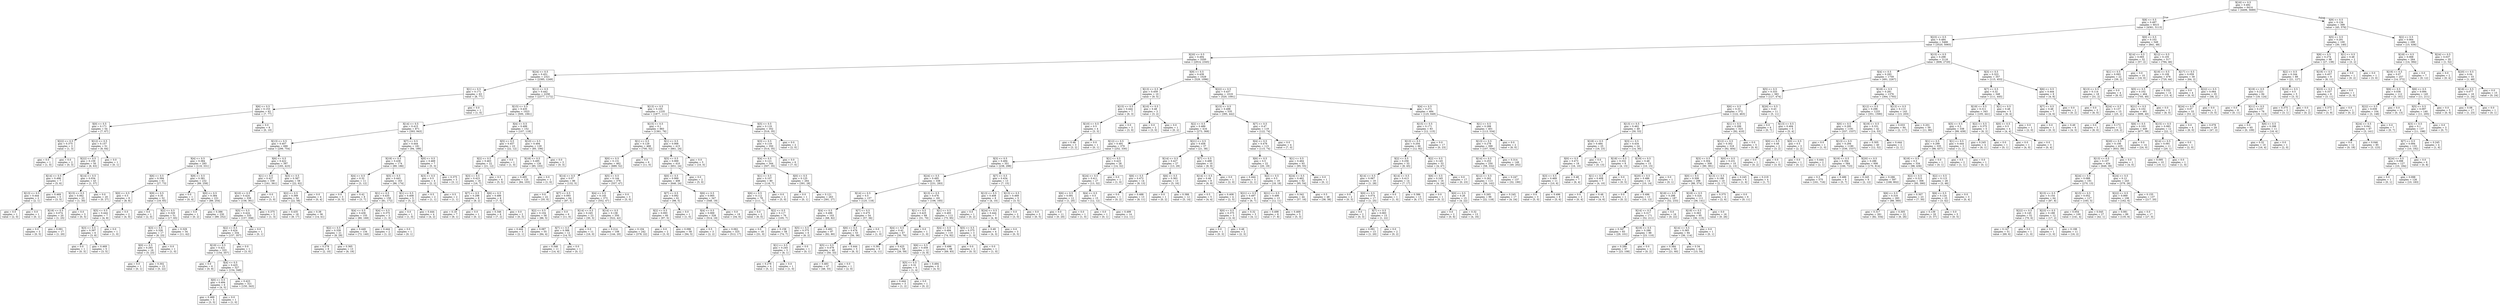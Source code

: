 digraph Tree {
node [shape=box] ;
0 [label="X[16] <= 0.5\ngini = 0.492\nsamples = 6414\nvalue = [4406, 5689]"] ;
1 [label="X[8] <= 0.5\ngini = 0.497\nsamples = 6015\nvalue = [4361, 5113]"] ;
0 -> 1 [labeldistance=2.5, labelangle=45, headlabel="True"] ;
2 [label="X[23] <= 0.5\ngini = 0.484\nsamples = 5466\nvalue = [3520, 5065]"] ;
1 -> 2 ;
3 [label="X[20] <= 0.5\ngini = 0.494\nsamples = 3350\nvalue = [2914, 2345]"] ;
2 -> 3 ;
4 [label="X[24] <= 0.5\ngini = 0.451\nsamples = 2321\nvalue = [2385, 1249]"] ;
3 -> 4 ;
5 [label="X[1] <= 0.5\ngini = 0.171\nsamples = 63\nvalue = [8, 77]"] ;
4 -> 5 ;
6 [label="X[6] <= 0.5\ngini = 0.153\nsamples = 62\nvalue = [7, 77]"] ;
5 -> 6 ;
7 [label="X[0] <= 0.5\ngini = 0.171\nsamples = 54\nvalue = [7, 67]"] ;
6 -> 7 ;
8 [label="X[22] <= 0.5\ngini = 0.375\nsamples = 3\nvalue = [1, 3]"] ;
7 -> 8 ;
9 [label="gini = 0.0\nsamples = 1\nvalue = [1, 0]"] ;
8 -> 9 ;
10 [label="gini = 0.0\nsamples = 2\nvalue = [0, 3]"] ;
8 -> 10 ;
11 [label="X[12] <= 0.5\ngini = 0.157\nsamples = 51\nvalue = [6, 64]"] ;
7 -> 11 ;
12 [label="X[22] <= 0.5\ngini = 0.159\nsamples = 50\nvalue = [6, 63]"] ;
11 -> 12 ;
13 [label="X[14] <= 0.5\ngini = 0.496\nsamples = 7\nvalue = [5, 6]"] ;
12 -> 13 ;
14 [label="X[13] <= 0.5\ngini = 0.444\nsamples = 2\nvalue = [2, 1]"] ;
13 -> 14 ;
15 [label="gini = 0.0\nsamples = 1\nvalue = [2, 0]"] ;
14 -> 15 ;
16 [label="gini = 0.0\nsamples = 1\nvalue = [0, 1]"] ;
14 -> 16 ;
17 [label="gini = 0.469\nsamples = 5\nvalue = [3, 5]"] ;
13 -> 17 ;
18 [label="X[14] <= 0.5\ngini = 0.034\nsamples = 43\nvalue = [1, 57]"] ;
12 -> 18 ;
19 [label="X[15] <= 0.5\ngini = 0.062\nsamples = 23\nvalue = [1, 30]"] ;
18 -> 19 ;
20 [label="X[18] <= 0.5\ngini = 0.074\nsamples = 20\nvalue = [1, 25]"] ;
19 -> 20 ;
21 [label="gini = 0.0\nsamples = 3\nvalue = [0, 5]"] ;
20 -> 21 ;
22 [label="gini = 0.091\nsamples = 17\nvalue = [1, 20]"] ;
20 -> 22 ;
23 [label="gini = 0.0\nsamples = 3\nvalue = [0, 5]"] ;
19 -> 23 ;
24 [label="gini = 0.0\nsamples = 20\nvalue = [0, 27]"] ;
18 -> 24 ;
25 [label="gini = 0.0\nsamples = 1\nvalue = [0, 1]"] ;
11 -> 25 ;
26 [label="gini = 0.0\nsamples = 8\nvalue = [0, 10]"] ;
6 -> 26 ;
27 [label="gini = 0.0\nsamples = 1\nvalue = [1, 0]"] ;
5 -> 27 ;
28 [label="X[11] <= 0.5\ngini = 0.442\nsamples = 2258\nvalue = [2377, 1172]"] ;
4 -> 28 ;
29 [label="X[15] <= 0.5\ngini = 0.435\nsamples = 1023\nvalue = [500, 1061]"] ;
28 -> 29 ;
30 [label="X[14] <= 0.5\ngini = 0.415\nsamples = 871\nvalue = [393, 943]"] ;
29 -> 30 ;
31 [label="X[13] <= 0.5\ngini = 0.407\nsamples = 690\nvalue = [299, 754]"] ;
30 -> 31 ;
32 [label="X[4] <= 0.5\ngini = 0.384\nsamples = 293\nvalue = [116, 331]"] ;
31 -> 32 ;
33 [label="X[6] <= 0.5\ngini = 0.394\nsamples = 61\nvalue = [27, 73]"] ;
32 -> 33 ;
34 [label="X[0] <= 0.5\ngini = 0.5\nsamples = 9\nvalue = [8, 8]"] ;
33 -> 34 ;
35 [label="X[5] <= 0.5\ngini = 0.444\nsamples = 7\nvalue = [4, 8]"] ;
34 -> 35 ;
36 [label="X[3] <= 0.5\ngini = 0.397\nsamples = 6\nvalue = [3, 8]"] ;
35 -> 36 ;
37 [label="gini = 0.0\nsamples = 1\nvalue = [0, 3]"] ;
36 -> 37 ;
38 [label="gini = 0.469\nsamples = 5\nvalue = [3, 5]"] ;
36 -> 38 ;
39 [label="gini = 0.0\nsamples = 1\nvalue = [1, 0]"] ;
35 -> 39 ;
40 [label="gini = 0.0\nsamples = 2\nvalue = [4, 0]"] ;
34 -> 40 ;
41 [label="X[9] <= 0.5\ngini = 0.35\nsamples = 52\nvalue = [19, 65]"] ;
33 -> 41 ;
42 [label="gini = 0.0\nsamples = 1\nvalue = [2, 0]"] ;
41 -> 42 ;
43 [label="X[2] <= 0.5\ngini = 0.329\nsamples = 51\nvalue = [17, 65]"] ;
41 -> 43 ;
44 [label="X[3] <= 0.5\ngini = 0.328\nsamples = 17\nvalue = [6, 23]"] ;
43 -> 44 ;
45 [label="X[0] <= 0.5\ngini = 0.293\nsamples = 16\nvalue = [5, 23]"] ;
44 -> 45 ;
46 [label="gini = 0.0\nsamples = 1\nvalue = [0, 1]"] ;
45 -> 46 ;
47 [label="gini = 0.302\nsamples = 15\nvalue = [5, 22]"] ;
45 -> 47 ;
48 [label="gini = 0.0\nsamples = 1\nvalue = [1, 0]"] ;
44 -> 48 ;
49 [label="gini = 0.329\nsamples = 34\nvalue = [11, 42]"] ;
43 -> 49 ;
50 [label="X[9] <= 0.5\ngini = 0.381\nsamples = 232\nvalue = [89, 258]"] ;
32 -> 50 ;
51 [label="gini = 0.0\nsamples = 1\nvalue = [0, 4]"] ;
50 -> 51 ;
52 [label="X[0] <= 0.5\ngini = 0.384\nsamples = 231\nvalue = [89, 254]"] ;
50 -> 52 ;
53 [label="gini = 0.0\nsamples = 1\nvalue = [0, 2]"] ;
52 -> 53 ;
54 [label="gini = 0.386\nsamples = 230\nvalue = [89, 252]"] ;
52 -> 54 ;
55 [label="X[6] <= 0.5\ngini = 0.422\nsamples = 397\nvalue = [183, 423]"] ;
31 -> 55 ;
56 [label="X[1] <= 0.5\ngini = 0.427\nsamples = 339\nvalue = [161, 361]"] ;
55 -> 56 ;
57 [label="X[10] <= 0.5\ngini = 0.424\nsamples = 338\nvalue = [158, 361]"] ;
56 -> 57 ;
58 [label="X[5] <= 0.5\ngini = 0.424\nsamples = 335\nvalue = [157, 358]"] ;
57 -> 58 ;
59 [label="X[2] <= 0.5\ngini = 0.424\nsamples = 334\nvalue = [157, 357]"] ;
58 -> 59 ;
60 [label="X[19] <= 0.5\ngini = 0.421\nsamples = 333\nvalue = [154, 357]"] ;
59 -> 60 ;
61 [label="gini = 0.0\nsamples = 6\nvalue = [0, 9]"] ;
60 -> 61 ;
62 [label="X[4] <= 0.5\ngini = 0.425\nsamples = 327\nvalue = [154, 348]"] ;
60 -> 62 ;
63 [label="X[0] <= 0.5\ngini = 0.494\nsamples = 6\nvalue = [4, 5]"] ;
62 -> 63 ;
64 [label="gini = 0.469\nsamples = 5\nvalue = [3, 5]"] ;
63 -> 64 ;
65 [label="gini = 0.0\nsamples = 1\nvalue = [1, 0]"] ;
63 -> 65 ;
66 [label="gini = 0.423\nsamples = 321\nvalue = [150, 343]"] ;
62 -> 66 ;
67 [label="gini = 0.0\nsamples = 1\nvalue = [3, 0]"] ;
59 -> 67 ;
68 [label="gini = 0.0\nsamples = 1\nvalue = [0, 1]"] ;
58 -> 68 ;
69 [label="gini = 0.375\nsamples = 3\nvalue = [1, 3]"] ;
57 -> 69 ;
70 [label="gini = 0.0\nsamples = 1\nvalue = [3, 0]"] ;
56 -> 70 ;
71 [label="X[3] <= 0.5\ngini = 0.387\nsamples = 58\nvalue = [22, 62]"] ;
55 -> 71 ;
72 [label="X[2] <= 0.5\ngini = 0.399\nsamples = 54\nvalue = [22, 58]"] ;
71 -> 72 ;
73 [label="gini = 0.435\nsamples = 18\nvalue = [8, 17]"] ;
72 -> 73 ;
74 [label="gini = 0.38\nsamples = 36\nvalue = [14, 41]"] ;
72 -> 74 ;
75 [label="gini = 0.0\nsamples = 4\nvalue = [0, 4]"] ;
71 -> 75 ;
76 [label="X[7] <= 0.5\ngini = 0.444\nsamples = 181\nvalue = [94, 189]"] ;
30 -> 76 ;
77 [label="X[19] <= 0.5\ngini = 0.438\nsamples = 174\nvalue = [89, 186]"] ;
76 -> 77 ;
78 [label="X[4] <= 0.5\ngini = 0.32\nsamples = 11\nvalue = [3, 12]"] ;
77 -> 78 ;
79 [label="gini = 0.0\nsamples = 3\nvalue = [0, 5]"] ;
78 -> 79 ;
80 [label="gini = 0.42\nsamples = 8\nvalue = [3, 7]"] ;
78 -> 80 ;
81 [label="X[5] <= 0.5\ngini = 0.443\nsamples = 163\nvalue = [86, 174]"] ;
77 -> 81 ;
82 [label="X[1] <= 0.5\ngini = 0.435\nsamples = 158\nvalue = [81, 172]"] ;
81 -> 82 ;
83 [label="X[4] <= 0.5\ngini = 0.436\nsamples = 155\nvalue = [80, 169]"] ;
82 -> 83 ;
84 [label="X[2] <= 0.5\ngini = 0.339\nsamples = 21\nvalue = [8, 29]"] ;
83 -> 84 ;
85 [label="gini = 0.278\nsamples = 8\nvalue = [2, 10]"] ;
84 -> 85 ;
86 [label="gini = 0.365\nsamples = 13\nvalue = [6, 19]"] ;
84 -> 86 ;
87 [label="gini = 0.449\nsamples = 134\nvalue = [72, 140]"] ;
83 -> 87 ;
88 [label="X[4] <= 0.5\ngini = 0.375\nsamples = 3\nvalue = [1, 3]"] ;
82 -> 88 ;
89 [label="gini = 0.444\nsamples = 2\nvalue = [1, 2]"] ;
88 -> 89 ;
90 [label="gini = 0.0\nsamples = 1\nvalue = [0, 1]"] ;
88 -> 90 ;
91 [label="X[1] <= 0.5\ngini = 0.408\nsamples = 5\nvalue = [5, 2]"] ;
81 -> 91 ;
92 [label="gini = 0.0\nsamples = 1\nvalue = [1, 0]"] ;
91 -> 92 ;
93 [label="gini = 0.444\nsamples = 4\nvalue = [4, 2]"] ;
91 -> 93 ;
94 [label="X[0] <= 0.5\ngini = 0.469\nsamples = 7\nvalue = [5, 3]"] ;
76 -> 94 ;
95 [label="X[3] <= 0.5\ngini = 0.5\nsamples = 4\nvalue = [2, 2]"] ;
94 -> 95 ;
96 [label="gini = 0.5\nsamples = 2\nvalue = [1, 1]"] ;
95 -> 96 ;
97 [label="gini = 0.5\nsamples = 2\nvalue = [1, 1]"] ;
95 -> 97 ;
98 [label="gini = 0.375\nsamples = 3\nvalue = [3, 1]"] ;
94 -> 98 ;
99 [label="X[4] <= 0.5\ngini = 0.499\nsamples = 152\nvalue = [107, 118]"] ;
29 -> 99 ;
100 [label="X[5] <= 0.5\ngini = 0.457\nsamples = 23\nvalue = [22, 12]"] ;
99 -> 100 ;
101 [label="X[2] <= 0.5\ngini = 0.463\nsamples = 22\nvalue = [21, 12]"] ;
100 -> 101 ;
102 [label="X[3] <= 0.5\ngini = 0.423\nsamples = 16\nvalue = [16, 7]"] ;
101 -> 102 ;
103 [label="X[7] <= 0.5\ngini = 0.298\nsamples = 8\nvalue = [9, 2]"] ;
102 -> 103 ;
104 [label="gini = 0.18\nsamples = 7\nvalue = [9, 1]"] ;
103 -> 104 ;
105 [label="gini = 0.0\nsamples = 1\nvalue = [0, 1]"] ;
103 -> 105 ;
106 [label="X[6] <= 0.5\ngini = 0.486\nsamples = 8\nvalue = [7, 5]"] ;
102 -> 106 ;
107 [label="gini = 0.346\nsamples = 6\nvalue = [7, 2]"] ;
106 -> 107 ;
108 [label="gini = 0.0\nsamples = 2\nvalue = [0, 3]"] ;
106 -> 108 ;
109 [label="gini = 0.5\nsamples = 6\nvalue = [5, 5]"] ;
101 -> 109 ;
110 [label="gini = 0.0\nsamples = 1\nvalue = [1, 0]"] ;
100 -> 110 ;
111 [label="X[10] <= 0.5\ngini = 0.494\nsamples = 129\nvalue = [85, 106]"] ;
99 -> 111 ;
112 [label="X[18] <= 0.5\ngini = 0.495\nsamples = 126\nvalue = [85, 103]"] ;
111 -> 112 ;
113 [label="gini = 0.495\nsamples = 125\nvalue = [84, 103]"] ;
112 -> 113 ;
114 [label="gini = 0.0\nsamples = 1\nvalue = [1, 0]"] ;
112 -> 114 ;
115 [label="gini = 0.0\nsamples = 3\nvalue = [0, 3]"] ;
111 -> 115 ;
116 [label="X[13] <= 0.5\ngini = 0.105\nsamples = 1235\nvalue = [1877, 111]"] ;
28 -> 116 ;
117 [label="X[15] <= 0.5\ngini = 0.1\nsamples = 883\nvalue = [1361, 76]"] ;
116 -> 117 ;
118 [label="X[1] <= 0.5\ngini = 0.129\nsamples = 468\nvalue = [700, 52]"] ;
117 -> 118 ;
119 [label="X[0] <= 0.5\ngini = 0.131\nsamples = 462\nvalue = [689, 52]"] ;
118 -> 119 ;
120 [label="X[14] <= 0.5\ngini = 0.07\nsamples = 86\nvalue = [132, 5]"] ;
119 -> 120 ;
121 [label="gini = 0.0\nsamples = 22\nvalue = [35, 0]"] ;
120 -> 121 ;
122 [label="X[7] <= 0.5\ngini = 0.093\nsamples = 64\nvalue = [97, 5]"] ;
120 -> 122 ;
123 [label="X[2] <= 0.5\ngini = 0.104\nsamples = 58\nvalue = [86, 5]"] ;
122 -> 123 ;
124 [label="gini = 0.444\nsamples = 3\nvalue = [2, 1]"] ;
123 -> 124 ;
125 [label="gini = 0.087\nsamples = 55\nvalue = [84, 4]"] ;
123 -> 125 ;
126 [label="gini = 0.0\nsamples = 6\nvalue = [11, 0]"] ;
122 -> 126 ;
127 [label="X[5] <= 0.5\ngini = 0.144\nsamples = 376\nvalue = [557, 47]"] ;
119 -> 127 ;
128 [label="X[4] <= 0.5\ngini = 0.145\nsamples = 373\nvalue = [552, 47]"] ;
127 -> 128 ;
129 [label="X[14] <= 0.5\ngini = 0.245\nsamples = 23\nvalue = [30, 5]"] ;
128 -> 129 ;
130 [label="X[7] <= 0.5\ngini = 0.388\nsamples = 12\nvalue = [14, 5]"] ;
129 -> 130 ;
131 [label="gini = 0.346\nsamples = 11\nvalue = [14, 4]"] ;
130 -> 131 ;
132 [label="gini = 0.0\nsamples = 1\nvalue = [0, 1]"] ;
130 -> 132 ;
133 [label="gini = 0.0\nsamples = 11\nvalue = [16, 0]"] ;
129 -> 133 ;
134 [label="X[14] <= 0.5\ngini = 0.138\nsamples = 350\nvalue = [522, 42]"] ;
128 -> 134 ;
135 [label="gini = 0.214\nsamples = 108\nvalue = [144, 20]"] ;
134 -> 135 ;
136 [label="gini = 0.104\nsamples = 242\nvalue = [378, 22]"] ;
134 -> 136 ;
137 [label="gini = 0.0\nsamples = 3\nvalue = [5, 0]"] ;
127 -> 137 ;
138 [label="gini = 0.0\nsamples = 6\nvalue = [11, 0]"] ;
118 -> 138 ;
139 [label="X[1] <= 0.5\ngini = 0.068\nsamples = 415\nvalue = [661, 24]"] ;
117 -> 139 ;
140 [label="X[5] <= 0.5\ngini = 0.069\nsamples = 410\nvalue = [651, 24]"] ;
139 -> 140 ;
141 [label="X[0] <= 0.5\ngini = 0.069\nsamples = 408\nvalue = [646, 24]"] ;
140 -> 141 ;
142 [label="X[7] <= 0.5\ngini = 0.092\nsamples = 61\nvalue = [98, 5]"] ;
141 -> 142 ;
143 [label="X[2] <= 0.5\ngini = 0.093\nsamples = 60\nvalue = [97, 5]"] ;
142 -> 143 ;
144 [label="gini = 0.0\nsamples = 2\nvalue = [3, 0]"] ;
143 -> 144 ;
145 [label="gini = 0.096\nsamples = 58\nvalue = [94, 5]"] ;
143 -> 145 ;
146 [label="gini = 0.0\nsamples = 1\nvalue = [1, 0]"] ;
142 -> 146 ;
147 [label="X[6] <= 0.5\ngini = 0.065\nsamples = 347\nvalue = [548, 19]"] ;
141 -> 147 ;
148 [label="X[4] <= 0.5\ngini = 0.069\nsamples = 328\nvalue = [514, 19]"] ;
147 -> 148 ;
149 [label="gini = 0.5\nsamples = 3\nvalue = [2, 2]"] ;
148 -> 149 ;
150 [label="gini = 0.062\nsamples = 325\nvalue = [512, 17]"] ;
148 -> 150 ;
151 [label="gini = 0.0\nsamples = 19\nvalue = [34, 0]"] ;
147 -> 151 ;
152 [label="gini = 0.0\nsamples = 2\nvalue = [5, 0]"] ;
140 -> 152 ;
153 [label="gini = 0.0\nsamples = 5\nvalue = [10, 0]"] ;
139 -> 153 ;
154 [label="X[5] <= 0.5\ngini = 0.119\nsamples = 352\nvalue = [516, 35]"] ;
116 -> 154 ;
155 [label="X[3] <= 0.5\ngini = 0.119\nsamples = 350\nvalue = [514, 35]"] ;
154 -> 155 ;
156 [label="X[4] <= 0.5\ngini = 0.121\nsamples = 344\nvalue = [507, 35]"] ;
155 -> 156 ;
157 [label="X[1] <= 0.5\ngini = 0.107\nsamples = 80\nvalue = [116, 7]"] ;
156 -> 157 ;
158 [label="X[6] <= 0.5\ngini = 0.112\nsamples = 78\nvalue = [111, 7]"] ;
157 -> 158 ;
159 [label="gini = 0.0\nsamples = 2\nvalue = [6, 0]"] ;
158 -> 159 ;
160 [label="X[2] <= 0.5\ngini = 0.117\nsamples = 76\nvalue = [105, 7]"] ;
158 -> 160 ;
161 [label="gini = 0.0\nsamples = 18\nvalue = [31, 0]"] ;
160 -> 161 ;
162 [label="gini = 0.158\nsamples = 58\nvalue = [74, 7]"] ;
160 -> 162 ;
163 [label="gini = 0.0\nsamples = 2\nvalue = [5, 0]"] ;
157 -> 163 ;
164 [label="X[0] <= 0.5\ngini = 0.125\nsamples = 264\nvalue = [391, 28]"] ;
156 -> 164 ;
165 [label="gini = 0.0\nsamples = 1\nvalue = [0, 1]"] ;
164 -> 165 ;
166 [label="gini = 0.121\nsamples = 263\nvalue = [391, 27]"] ;
164 -> 166 ;
167 [label="gini = 0.0\nsamples = 6\nvalue = [7, 0]"] ;
155 -> 167 ;
168 [label="gini = 0.0\nsamples = 2\nvalue = [2, 0]"] ;
154 -> 168 ;
169 [label="X[9] <= 0.5\ngini = 0.439\nsamples = 1029\nvalue = [529, 1096]"] ;
3 -> 169 ;
170 [label="X[13] <= 0.5\ngini = 0.459\nsamples = 10\nvalue = [9, 5]"] ;
169 -> 170 ;
171 [label="X[15] <= 0.5\ngini = 0.444\nsamples = 7\nvalue = [6, 3]"] ;
170 -> 171 ;
172 [label="X[10] <= 0.5\ngini = 0.5\nsamples = 4\nvalue = [3, 3]"] ;
171 -> 172 ;
173 [label="gini = 0.48\nsamples = 3\nvalue = [3, 2]"] ;
172 -> 173 ;
174 [label="gini = 0.0\nsamples = 1\nvalue = [0, 1]"] ;
172 -> 174 ;
175 [label="gini = 0.0\nsamples = 3\nvalue = [3, 0]"] ;
171 -> 175 ;
176 [label="X[10] <= 0.5\ngini = 0.48\nsamples = 3\nvalue = [3, 2]"] ;
170 -> 176 ;
177 [label="gini = 0.0\nsamples = 2\nvalue = [3, 0]"] ;
176 -> 177 ;
178 [label="gini = 0.0\nsamples = 1\nvalue = [0, 2]"] ;
176 -> 178 ;
179 [label="X[22] <= 0.5\ngini = 0.437\nsamples = 1019\nvalue = [520, 1091]"] ;
169 -> 179 ;
180 [label="X[15] <= 0.5\ngini = 0.498\nsamples = 535\nvalue = [395, 442]"] ;
179 -> 180 ;
181 [label="X[2] <= 0.5\ngini = 0.489\nsamples = 416\nvalue = [273, 368]"] ;
180 -> 181 ;
182 [label="X[12] <= 0.5\ngini = 0.491\nsamples = 379\nvalue = [252, 330]"] ;
181 -> 182 ;
183 [label="X[3] <= 0.5\ngini = 0.494\nsamples = 351\nvalue = [238, 298]"] ;
182 -> 183 ;
184 [label="X[24] <= 0.5\ngini = 0.495\nsamples = 338\nvalue = [231, 283]"] ;
183 -> 184 ;
185 [label="X[14] <= 0.5\ngini = 0.5\nsamples = 157\nvalue = [125, 118]"] ;
184 -> 185 ;
186 [label="X[4] <= 0.5\ngini = 0.496\nsamples = 103\nvalue = [68, 82]"] ;
185 -> 186 ;
187 [label="X[5] <= 0.5\ngini = 0.375\nsamples = 6\nvalue = [6, 2]"] ;
186 -> 187 ;
188 [label="X[1] <= 0.5\ngini = 0.245\nsamples = 5\nvalue = [6, 1]"] ;
187 -> 188 ;
189 [label="gini = 0.278\nsamples = 4\nvalue = [5, 1]"] ;
188 -> 189 ;
190 [label="gini = 0.0\nsamples = 1\nvalue = [1, 0]"] ;
188 -> 190 ;
191 [label="gini = 0.0\nsamples = 1\nvalue = [0, 1]"] ;
187 -> 191 ;
192 [label="gini = 0.492\nsamples = 97\nvalue = [62, 80]"] ;
186 -> 192 ;
193 [label="X[7] <= 0.5\ngini = 0.475\nsamples = 54\nvalue = [57, 36]"] ;
185 -> 193 ;
194 [label="X[6] <= 0.5\ngini = 0.476\nsamples = 53\nvalue = [56, 36]"] ;
193 -> 194 ;
195 [label="X[5] <= 0.5\ngini = 0.479\nsamples = 48\nvalue = [50, 33]"] ;
194 -> 195 ;
196 [label="gini = 0.483\nsamples = 47\nvalue = [48, 33]"] ;
195 -> 196 ;
197 [label="gini = 0.0\nsamples = 1\nvalue = [2, 0]"] ;
195 -> 197 ;
198 [label="gini = 0.444\nsamples = 5\nvalue = [6, 3]"] ;
194 -> 198 ;
199 [label="gini = 0.0\nsamples = 1\nvalue = [1, 0]"] ;
193 -> 199 ;
200 [label="X[13] <= 0.5\ngini = 0.476\nsamples = 181\nvalue = [106, 165]"] ;
184 -> 200 ;
201 [label="X[1] <= 0.5\ngini = 0.425\nsamples = 68\nvalue = [31, 70]"] ;
200 -> 201 ;
202 [label="X[4] <= 0.5\ngini = 0.42\nsamples = 67\nvalue = [30, 70]"] ;
201 -> 202 ;
203 [label="gini = 0.391\nsamples = 9\nvalue = [4, 11]"] ;
202 -> 203 ;
204 [label="gini = 0.425\nsamples = 58\nvalue = [26, 59]"] ;
202 -> 204 ;
205 [label="gini = 0.0\nsamples = 1\nvalue = [1, 0]"] ;
201 -> 205 ;
206 [label="X[1] <= 0.5\ngini = 0.493\nsamples = 113\nvalue = [75, 95]"] ;
200 -> 206 ;
207 [label="X[4] <= 0.5\ngini = 0.494\nsamples = 110\nvalue = [74, 92]"] ;
206 -> 207 ;
208 [label="X[6] <= 0.5\ngini = 0.459\nsamples = 12\nvalue = [5, 9]"] ;
207 -> 208 ;
209 [label="X[5] <= 0.5\ngini = 0.32\nsamples = 4\nvalue = [1, 4]"] ;
208 -> 209 ;
210 [label="gini = 0.444\nsamples = 3\nvalue = [1, 2]"] ;
209 -> 210 ;
211 [label="gini = 0.0\nsamples = 1\nvalue = [0, 2]"] ;
209 -> 211 ;
212 [label="gini = 0.494\nsamples = 8\nvalue = [4, 5]"] ;
208 -> 212 ;
213 [label="gini = 0.496\nsamples = 98\nvalue = [69, 83]"] ;
207 -> 213 ;
214 [label="X[5] <= 0.5\ngini = 0.375\nsamples = 3\nvalue = [1, 3]"] ;
206 -> 214 ;
215 [label="gini = 0.0\nsamples = 2\nvalue = [0, 3]"] ;
214 -> 215 ;
216 [label="gini = 0.0\nsamples = 1\nvalue = [1, 0]"] ;
214 -> 216 ;
217 [label="X[7] <= 0.5\ngini = 0.434\nsamples = 13\nvalue = [7, 15]"] ;
183 -> 217 ;
218 [label="X[13] <= 0.5\ngini = 0.408\nsamples = 8\nvalue = [4, 10]"] ;
217 -> 218 ;
219 [label="gini = 0.0\nsamples = 1\nvalue = [0, 2]"] ;
218 -> 219 ;
220 [label="X[24] <= 0.5\ngini = 0.444\nsamples = 7\nvalue = [4, 8]"] ;
218 -> 220 ;
221 [label="gini = 0.49\nsamples = 4\nvalue = [4, 3]"] ;
220 -> 221 ;
222 [label="gini = 0.0\nsamples = 3\nvalue = [0, 5]"] ;
220 -> 222 ;
223 [label="X[13] <= 0.5\ngini = 0.469\nsamples = 5\nvalue = [3, 5]"] ;
217 -> 223 ;
224 [label="gini = 0.0\nsamples = 2\nvalue = [3, 0]"] ;
223 -> 224 ;
225 [label="gini = 0.0\nsamples = 3\nvalue = [0, 5]"] ;
223 -> 225 ;
226 [label="X[1] <= 0.5\ngini = 0.423\nsamples = 28\nvalue = [14, 32]"] ;
182 -> 226 ;
227 [label="X[24] <= 0.5\ngini = 0.411\nsamples = 27\nvalue = [13, 32]"] ;
226 -> 227 ;
228 [label="X[6] <= 0.5\ngini = 0.091\nsamples = 12\nvalue = [1, 20]"] ;
227 -> 228 ;
229 [label="gini = 0.0\nsamples = 11\nvalue = [0, 20]"] ;
228 -> 229 ;
230 [label="gini = 0.0\nsamples = 1\nvalue = [1, 0]"] ;
228 -> 230 ;
231 [label="X[4] <= 0.5\ngini = 0.5\nsamples = 15\nvalue = [12, 12]"] ;
227 -> 231 ;
232 [label="gini = 0.0\nsamples = 1\nvalue = [0, 1]"] ;
231 -> 232 ;
233 [label="gini = 0.499\nsamples = 14\nvalue = [12, 11]"] ;
231 -> 233 ;
234 [label="gini = 0.0\nsamples = 1\nvalue = [1, 0]"] ;
226 -> 234 ;
235 [label="X[21] <= 0.5\ngini = 0.458\nsamples = 37\nvalue = [21, 38]"] ;
181 -> 235 ;
236 [label="X[14] <= 0.5\ngini = 0.427\nsamples = 27\nvalue = [13, 29]"] ;
235 -> 236 ;
237 [label="X[6] <= 0.5\ngini = 0.472\nsamples = 14\nvalue = [8, 13]"] ;
236 -> 237 ;
238 [label="gini = 0.0\nsamples = 1\nvalue = [0, 2]"] ;
237 -> 238 ;
239 [label="gini = 0.488\nsamples = 13\nvalue = [8, 11]"] ;
237 -> 239 ;
240 [label="X[6] <= 0.5\ngini = 0.363\nsamples = 13\nvalue = [5, 16]"] ;
236 -> 240 ;
241 [label="gini = 0.0\nsamples = 1\nvalue = [0, 2]"] ;
240 -> 241 ;
242 [label="gini = 0.388\nsamples = 12\nvalue = [5, 14]"] ;
240 -> 242 ;
243 [label="X[7] <= 0.5\ngini = 0.498\nsamples = 10\nvalue = [8, 9]"] ;
235 -> 243 ;
244 [label="X[14] <= 0.5\ngini = 0.48\nsamples = 9\nvalue = [6, 9]"] ;
243 -> 244 ;
245 [label="gini = 0.5\nsamples = 5\nvalue = [4, 4]"] ;
244 -> 245 ;
246 [label="gini = 0.408\nsamples = 4\nvalue = [2, 5]"] ;
244 -> 246 ;
247 [label="gini = 0.0\nsamples = 1\nvalue = [2, 0]"] ;
243 -> 247 ;
248 [label="X[7] <= 0.5\ngini = 0.47\nsamples = 119\nvalue = [122, 74]"] ;
180 -> 248 ;
249 [label="X[4] <= 0.5\ngini = 0.476\nsamples = 115\nvalue = [115, 74]"] ;
248 -> 249 ;
250 [label="X[6] <= 0.5\ngini = 0.5\nsamples = 22\nvalue = [20, 19]"] ;
249 -> 250 ;
251 [label="gini = 0.444\nsamples = 3\nvalue = [2, 1]"] ;
250 -> 251 ;
252 [label="X[2] <= 0.5\ngini = 0.5\nsamples = 19\nvalue = [18, 18]"] ;
250 -> 252 ;
253 [label="X[21] <= 0.5\ngini = 0.497\nsamples = 6\nvalue = [6, 7]"] ;
252 -> 253 ;
254 [label="X[0] <= 0.5\ngini = 0.375\nsamples = 3\nvalue = [2, 6]"] ;
253 -> 254 ;
255 [label="gini = 0.0\nsamples = 1\nvalue = [0, 3]"] ;
254 -> 255 ;
256 [label="gini = 0.48\nsamples = 2\nvalue = [2, 3]"] ;
254 -> 256 ;
257 [label="gini = 0.32\nsamples = 3\nvalue = [4, 1]"] ;
253 -> 257 ;
258 [label="X[21] <= 0.5\ngini = 0.499\nsamples = 13\nvalue = [12, 11]"] ;
252 -> 258 ;
259 [label="gini = 0.498\nsamples = 8\nvalue = [7, 8]"] ;
258 -> 259 ;
260 [label="gini = 0.469\nsamples = 5\nvalue = [5, 3]"] ;
258 -> 260 ;
261 [label="X[1] <= 0.5\ngini = 0.464\nsamples = 93\nvalue = [95, 55]"] ;
249 -> 261 ;
262 [label="X[24] <= 0.5\ngini = 0.462\nsamples = 92\nvalue = [95, 54]"] ;
261 -> 262 ;
263 [label="gini = 0.342\nsamples = 44\nvalue = [57, 16]"] ;
262 -> 263 ;
264 [label="gini = 0.5\nsamples = 48\nvalue = [38, 38]"] ;
262 -> 264 ;
265 [label="gini = 0.0\nsamples = 1\nvalue = [0, 1]"] ;
261 -> 265 ;
266 [label="gini = 0.0\nsamples = 4\nvalue = [7, 0]"] ;
248 -> 266 ;
267 [label="X[4] <= 0.5\ngini = 0.271\nsamples = 484\nvalue = [125, 649]"] ;
179 -> 267 ;
268 [label="X[15] <= 0.5\ngini = 0.171\nsamples = 83\nvalue = [12, 115]"] ;
267 -> 268 ;
269 [label="X[13] <= 0.5\ngini = 0.204\nsamples = 66\nvalue = [12, 92]"] ;
268 -> 269 ;
270 [label="X[2] <= 0.5\ngini = 0.256\nsamples = 33\nvalue = [8, 45]"] ;
269 -> 270 ;
271 [label="X[14] <= 0.5\ngini = 0.067\nsamples = 19\nvalue = [1, 28]"] ;
270 -> 271 ;
272 [label="gini = 0.0\nsamples = 2\nvalue = [0, 3]"] ;
271 -> 272 ;
273 [label="X[0] <= 0.5\ngini = 0.074\nsamples = 17\nvalue = [1, 25]"] ;
271 -> 273 ;
274 [label="gini = 0.0\nsamples = 2\nvalue = [0, 3]"] ;
273 -> 274 ;
275 [label="X[7] <= 0.5\ngini = 0.083\nsamples = 15\nvalue = [1, 22]"] ;
273 -> 275 ;
276 [label="gini = 0.091\nsamples = 13\nvalue = [1, 20]"] ;
275 -> 276 ;
277 [label="gini = 0.0\nsamples = 2\nvalue = [0, 2]"] ;
275 -> 277 ;
278 [label="X[14] <= 0.5\ngini = 0.413\nsamples = 14\nvalue = [7, 17]"] ;
270 -> 278 ;
279 [label="gini = 0.0\nsamples = 1\nvalue = [1, 0]"] ;
278 -> 279 ;
280 [label="gini = 0.386\nsamples = 13\nvalue = [6, 17]"] ;
278 -> 280 ;
281 [label="X[2] <= 0.5\ngini = 0.145\nsamples = 33\nvalue = [4, 47]"] ;
269 -> 281 ;
282 [label="X[6] <= 0.5\ngini = 0.245\nsamples = 16\nvalue = [4, 24]"] ;
281 -> 282 ;
283 [label="gini = 0.0\nsamples = 1\nvalue = [0, 2]"] ;
282 -> 283 ;
284 [label="X[0] <= 0.5\ngini = 0.26\nsamples = 15\nvalue = [4, 22]"] ;
282 -> 284 ;
285 [label="gini = 0.0\nsamples = 2\nvalue = [0, 6]"] ;
284 -> 285 ;
286 [label="gini = 0.32\nsamples = 13\nvalue = [4, 16]"] ;
284 -> 286 ;
287 [label="gini = 0.0\nsamples = 17\nvalue = [0, 23]"] ;
281 -> 287 ;
288 [label="gini = 0.0\nsamples = 17\nvalue = [0, 23]"] ;
268 -> 288 ;
289 [label="X[1] <= 0.5\ngini = 0.288\nsamples = 401\nvalue = [113, 534]"] ;
267 -> 289 ;
290 [label="X[13] <= 0.5\ngini = 0.278\nsamples = 399\nvalue = [107, 534]"] ;
289 -> 290 ;
291 [label="X[14] <= 0.5\ngini = 0.253\nsamples = 250\nvalue = [58, 332]"] ;
290 -> 291 ;
292 [label="X[12] <= 0.5\ngini = 0.262\nsamples = 113\nvalue = [26, 142]"] ;
291 -> 292 ;
293 [label="gini = 0.265\nsamples = 96\nvalue = [22, 118]"] ;
292 -> 293 ;
294 [label="gini = 0.245\nsamples = 17\nvalue = [4, 24]"] ;
292 -> 294 ;
295 [label="gini = 0.247\nsamples = 137\nvalue = [32, 190]"] ;
291 -> 295 ;
296 [label="gini = 0.314\nsamples = 149\nvalue = [49, 202]"] ;
290 -> 296 ;
297 [label="gini = 0.0\nsamples = 2\nvalue = [6, 0]"] ;
289 -> 297 ;
298 [label="X[15] <= 0.5\ngini = 0.298\nsamples = 2116\nvalue = [606, 2720]"] ;
2 -> 298 ;
299 [label="X[4] <= 0.5\ngini = 0.293\nsamples = 1759\nvalue = [491, 2267]"] ;
298 -> 299 ;
300 [label="X[5] <= 0.5\ngini = 0.333\nsamples = 383\nvalue = [127, 474]"] ;
299 -> 300 ;
301 [label="X[6] <= 0.5\ngini = 0.33\nsamples = 372\nvalue = [122, 463]"] ;
300 -> 301 ;
302 [label="X[13] <= 0.5\ngini = 0.462\nsamples = 49\nvalue = [30, 53]"] ;
301 -> 302 ;
303 [label="X[18] <= 0.5\ngini = 0.484\nsamples = 25\nvalue = [16, 23]"] ;
302 -> 303 ;
304 [label="X[0] <= 0.5\ngini = 0.473\nsamples = 18\nvalue = [16, 10]"] ;
303 -> 304 ;
305 [label="X[3] <= 0.5\ngini = 0.469\nsamples = 11\nvalue = [10, 6]"] ;
304 -> 305 ;
306 [label="gini = 0.0\nsamples = 3\nvalue = [5, 0]"] ;
305 -> 306 ;
307 [label="gini = 0.496\nsamples = 8\nvalue = [5, 6]"] ;
305 -> 307 ;
308 [label="gini = 0.48\nsamples = 7\nvalue = [6, 4]"] ;
304 -> 308 ;
309 [label="gini = 0.0\nsamples = 7\nvalue = [0, 13]"] ;
303 -> 309 ;
310 [label="X[3] <= 0.5\ngini = 0.434\nsamples = 24\nvalue = [14, 30]"] ;
302 -> 310 ;
311 [label="X[18] <= 0.5\ngini = 0.332\nsamples = 9\nvalue = [4, 15]"] ;
310 -> 311 ;
312 [label="X[1] <= 0.5\ngini = 0.408\nsamples = 7\nvalue = [4, 10]"] ;
311 -> 312 ;
313 [label="gini = 0.0\nsamples = 2\nvalue = [0, 4]"] ;
312 -> 313 ;
314 [label="gini = 0.48\nsamples = 5\nvalue = [4, 6]"] ;
312 -> 314 ;
315 [label="gini = 0.0\nsamples = 2\nvalue = [0, 5]"] ;
311 -> 315 ;
316 [label="X[19] <= 0.5\ngini = 0.48\nsamples = 15\nvalue = [10, 15]"] ;
310 -> 316 ;
317 [label="X[20] <= 0.5\ngini = 0.486\nsamples = 14\nvalue = [10, 14]"] ;
316 -> 317 ;
318 [label="gini = 0.0\nsamples = 1\nvalue = [0, 2]"] ;
317 -> 318 ;
319 [label="gini = 0.496\nsamples = 13\nvalue = [10, 12]"] ;
317 -> 319 ;
320 [label="gini = 0.0\nsamples = 1\nvalue = [0, 1]"] ;
316 -> 320 ;
321 [label="X[1] <= 0.5\ngini = 0.299\nsamples = 323\nvalue = [92, 410]"] ;
301 -> 321 ;
322 [label="X[12] <= 0.5\ngini = 0.302\nsamples = 318\nvalue = [92, 404]"] ;
321 -> 322 ;
323 [label="X[3] <= 0.5\ngini = 0.304\nsamples = 308\nvalue = [90, 391]"] ;
322 -> 323 ;
324 [label="X[0] <= 0.5\ngini = 0.308\nsamples = 298\nvalue = [88, 374]"] ;
323 -> 324 ;
325 [label="X[18] <= 0.5\ngini = 0.298\nsamples = 187\nvalue = [52, 233]"] ;
324 -> 325 ;
326 [label="X[14] <= 0.5\ngini = 0.317\nsamples = 171\nvalue = [52, 211]"] ;
325 -> 326 ;
327 [label="gini = 0.347\nsamples = 83\nvalue = [29, 101]"] ;
326 -> 327 ;
328 [label="X[19] <= 0.5\ngini = 0.286\nsamples = 88\nvalue = [23, 110]"] ;
326 -> 328 ;
329 [label="gini = 0.289\nsamples = 87\nvalue = [23, 108]"] ;
328 -> 329 ;
330 [label="gini = 0.0\nsamples = 1\nvalue = [0, 2]"] ;
328 -> 330 ;
331 [label="gini = 0.0\nsamples = 16\nvalue = [0, 22]"] ;
325 -> 331 ;
332 [label="X[18] <= 0.5\ngini = 0.324\nsamples = 111\nvalue = [36, 141]"] ;
324 -> 332 ;
333 [label="X[19] <= 0.5\ngini = 0.363\nsamples = 95\nvalue = [36, 115]"] ;
332 -> 333 ;
334 [label="X[14] <= 0.5\ngini = 0.365\nsamples = 94\nvalue = [36, 114]"] ;
333 -> 334 ;
335 [label="gini = 0.384\nsamples = 50\nvalue = [21, 60]"] ;
334 -> 335 ;
336 [label="gini = 0.34\nsamples = 44\nvalue = [15, 54]"] ;
334 -> 336 ;
337 [label="gini = 0.0\nsamples = 1\nvalue = [0, 1]"] ;
333 -> 337 ;
338 [label="gini = 0.0\nsamples = 16\nvalue = [0, 26]"] ;
332 -> 338 ;
339 [label="X[13] <= 0.5\ngini = 0.188\nsamples = 10\nvalue = [2, 17]"] ;
323 -> 339 ;
340 [label="gini = 0.375\nsamples = 4\nvalue = [2, 6]"] ;
339 -> 340 ;
341 [label="gini = 0.0\nsamples = 6\nvalue = [0, 11]"] ;
339 -> 341 ;
342 [label="X[0] <= 0.5\ngini = 0.231\nsamples = 10\nvalue = [2, 13]"] ;
322 -> 342 ;
343 [label="gini = 0.245\nsamples = 6\nvalue = [1, 6]"] ;
342 -> 343 ;
344 [label="gini = 0.219\nsamples = 4\nvalue = [1, 7]"] ;
342 -> 344 ;
345 [label="gini = 0.0\nsamples = 5\nvalue = [0, 6]"] ;
321 -> 345 ;
346 [label="X[20] <= 0.5\ngini = 0.43\nsamples = 11\nvalue = [5, 11]"] ;
300 -> 346 ;
347 [label="gini = 0.0\nsamples = 6\nvalue = [0, 7]"] ;
346 -> 347 ;
348 [label="X[13] <= 0.5\ngini = 0.494\nsamples = 5\nvalue = [5, 4]"] ;
346 -> 348 ;
349 [label="X[0] <= 0.5\ngini = 0.48\nsamples = 2\nvalue = [3, 2]"] ;
348 -> 349 ;
350 [label="gini = 0.0\nsamples = 1\nvalue = [0, 2]"] ;
349 -> 350 ;
351 [label="gini = 0.0\nsamples = 1\nvalue = [3, 0]"] ;
349 -> 351 ;
352 [label="X[0] <= 0.5\ngini = 0.5\nsamples = 3\nvalue = [2, 2]"] ;
348 -> 352 ;
353 [label="gini = 0.0\nsamples = 1\nvalue = [0, 1]"] ;
352 -> 353 ;
354 [label="gini = 0.444\nsamples = 2\nvalue = [2, 1]"] ;
352 -> 354 ;
355 [label="X[18] <= 0.5\ngini = 0.281\nsamples = 1376\nvalue = [364, 1793]"] ;
299 -> 355 ;
356 [label="X[12] <= 0.5\ngini = 0.296\nsamples = 1233\nvalue = [351, 1590]"] ;
355 -> 356 ;
357 [label="X[0] <= 0.5\ngini = 0.295\nsamples = 1191\nvalue = [337, 1537]"] ;
356 -> 357 ;
358 [label="gini = 0.0\nsamples = 1\nvalue = [1, 0]"] ;
357 -> 358 ;
359 [label="X[13] <= 0.5\ngini = 0.294\nsamples = 1190\nvalue = [336, 1537]"] ;
357 -> 359 ;
360 [label="X[19] <= 0.5\ngini = 0.304\nsamples = 584\nvalue = [166, 723]"] ;
359 -> 360 ;
361 [label="gini = 0.3\nsamples = 575\nvalue = [161, 716]"] ;
360 -> 361 ;
362 [label="gini = 0.486\nsamples = 9\nvalue = [5, 7]"] ;
360 -> 362 ;
363 [label="X[20] <= 0.5\ngini = 0.286\nsamples = 606\nvalue = [170, 814]"] ;
359 -> 363 ;
364 [label="gini = 0.245\nsamples = 9\nvalue = [2, 12]"] ;
363 -> 364 ;
365 [label="gini = 0.286\nsamples = 597\nvalue = [168, 802]"] ;
363 -> 365 ;
366 [label="X[19] <= 0.5\ngini = 0.331\nsamples = 42\nvalue = [14, 53]"] ;
356 -> 366 ;
367 [label="gini = 0.305\nsamples = 40\nvalue = [12, 52]"] ;
366 -> 367 ;
368 [label="gini = 0.444\nsamples = 2\nvalue = [2, 1]"] ;
366 -> 368 ;
369 [label="X[13] <= 0.5\ngini = 0.113\nsamples = 143\nvalue = [13, 203]"] ;
355 -> 369 ;
370 [label="gini = 0.033\nsamples = 84\nvalue = [2, 117]"] ;
369 -> 370 ;
371 [label="gini = 0.201\nsamples = 59\nvalue = [11, 86]"] ;
369 -> 371 ;
372 [label="X[3] <= 0.5\ngini = 0.323\nsamples = 357\nvalue = [115, 453]"] ;
298 -> 372 ;
373 [label="X[7] <= 0.5\ngini = 0.32\nsamples = 348\nvalue = [111, 445]"] ;
372 -> 373 ;
374 [label="X[19] <= 0.5\ngini = 0.311\nsamples = 343\nvalue = [105, 441]"] ;
373 -> 374 ;
375 [label="X[5] <= 0.5\ngini = 0.3\nsamples = 338\nvalue = [99, 439]"] ;
374 -> 375 ;
376 [label="X[1] <= 0.5\ngini = 0.299\nsamples = 335\nvalue = [98, 437]"] ;
375 -> 376 ;
377 [label="X[18] <= 0.5\ngini = 0.3\nsamples = 334\nvalue = [98, 436]"] ;
376 -> 377 ;
378 [label="X[2] <= 0.5\ngini = 0.315\nsamples = 306\nvalue = [95, 390]"] ;
377 -> 378 ;
379 [label="X[6] <= 0.5\ngini = 0.316\nsamples = 283\nvalue = [88, 360]"] ;
378 -> 379 ;
380 [label="gini = 0.317\nsamples = 261\nvalue = [82, 334]"] ;
379 -> 380 ;
381 [label="gini = 0.305\nsamples = 22\nvalue = [6, 26]"] ;
379 -> 381 ;
382 [label="gini = 0.307\nsamples = 23\nvalue = [7, 30]"] ;
378 -> 382 ;
383 [label="X[2] <= 0.5\ngini = 0.115\nsamples = 28\nvalue = [3, 46]"] ;
377 -> 383 ;
384 [label="X[6] <= 0.5\ngini = 0.124\nsamples = 25\nvalue = [3, 42]"] ;
383 -> 384 ;
385 [label="gini = 0.139\nsamples = 20\nvalue = [3, 37]"] ;
384 -> 385 ;
386 [label="gini = 0.0\nsamples = 5\nvalue = [0, 5]"] ;
384 -> 386 ;
387 [label="gini = 0.0\nsamples = 3\nvalue = [0, 4]"] ;
383 -> 387 ;
388 [label="gini = 0.0\nsamples = 1\nvalue = [0, 1]"] ;
376 -> 388 ;
389 [label="X[1] <= 0.5\ngini = 0.444\nsamples = 3\nvalue = [1, 2]"] ;
375 -> 389 ;
390 [label="gini = 0.5\nsamples = 2\nvalue = [1, 1]"] ;
389 -> 390 ;
391 [label="gini = 0.0\nsamples = 1\nvalue = [0, 1]"] ;
389 -> 391 ;
392 [label="X[2] <= 0.5\ngini = 0.375\nsamples = 5\nvalue = [6, 2]"] ;
374 -> 392 ;
393 [label="gini = 0.245\nsamples = 4\nvalue = [6, 1]"] ;
392 -> 393 ;
394 [label="gini = 0.0\nsamples = 1\nvalue = [0, 1]"] ;
392 -> 394 ;
395 [label="X[1] <= 0.5\ngini = 0.48\nsamples = 5\nvalue = [6, 4]"] ;
373 -> 395 ;
396 [label="X[0] <= 0.5\ngini = 0.5\nsamples = 4\nvalue = [4, 4]"] ;
395 -> 396 ;
397 [label="gini = 0.0\nsamples = 1\nvalue = [4, 0]"] ;
396 -> 397 ;
398 [label="gini = 0.0\nsamples = 3\nvalue = [0, 4]"] ;
396 -> 398 ;
399 [label="gini = 0.0\nsamples = 1\nvalue = [2, 0]"] ;
395 -> 399 ;
400 [label="X[6] <= 0.5\ngini = 0.444\nsamples = 9\nvalue = [4, 8]"] ;
372 -> 400 ;
401 [label="X[7] <= 0.5\ngini = 0.48\nsamples = 7\nvalue = [4, 6]"] ;
400 -> 401 ;
402 [label="gini = 0.0\nsamples = 1\nvalue = [0, 3]"] ;
401 -> 402 ;
403 [label="gini = 0.49\nsamples = 6\nvalue = [4, 3]"] ;
401 -> 403 ;
404 [label="gini = 0.0\nsamples = 2\nvalue = [0, 2]"] ;
400 -> 404 ;
405 [label="X[0] <= 0.5\ngini = 0.102\nsamples = 549\nvalue = [841, 48]"] ;
1 -> 405 ;
406 [label="X[14] <= 0.5\ngini = 0.065\nsamples = 32\nvalue = [57, 2]"] ;
405 -> 406 ;
407 [label="X[1] <= 0.5\ngini = 0.093\nsamples = 22\nvalue = [39, 2]"] ;
406 -> 407 ;
408 [label="X[13] <= 0.5\ngini = 0.114\nsamples = 18\nvalue = [31, 2]"] ;
407 -> 408 ;
409 [label="gini = 0.0\nsamples = 3\nvalue = [6, 0]"] ;
408 -> 409 ;
410 [label="X[24] <= 0.5\ngini = 0.137\nsamples = 15\nvalue = [25, 2]"] ;
408 -> 410 ;
411 [label="gini = 0.0\nsamples = 3\nvalue = [6, 0]"] ;
410 -> 411 ;
412 [label="gini = 0.172\nsamples = 12\nvalue = [19, 2]"] ;
410 -> 412 ;
413 [label="gini = 0.0\nsamples = 4\nvalue = [8, 0]"] ;
407 -> 413 ;
414 [label="gini = 0.0\nsamples = 10\nvalue = [18, 0]"] ;
406 -> 414 ;
415 [label="X[12] <= 0.5\ngini = 0.105\nsamples = 517\nvalue = [784, 46]"] ;
405 -> 415 ;
416 [label="X[19] <= 0.5\ngini = 0.109\nsamples = 478\nvalue = [720, 44]"] ;
415 -> 416 ;
417 [label="X[5] <= 0.5\ngini = 0.102\nsamples = 464\nvalue = [705, 40]"] ;
416 -> 417 ;
418 [label="X[21] <= 0.5\ngini = 0.102\nsamples = 461\nvalue = [699, 40]"] ;
417 -> 418 ;
419 [label="X[6] <= 0.5\ngini = 0.103\nsamples = 449\nvalue = [677, 39]"] ;
418 -> 419 ;
420 [label="X[20] <= 0.5\ngini = 0.106\nsamples = 435\nvalue = [653, 39]"] ;
419 -> 420 ;
421 [label="X[13] <= 0.5\ngini = 0.107\nsamples = 434\nvalue = [649, 39]"] ;
420 -> 421 ;
422 [label="X[24] <= 0.5\ngini = 0.088\nsamples = 191\nvalue = [270, 13]"] ;
421 -> 422 ;
423 [label="X[15] <= 0.5\ngini = 0.154\nsamples = 64\nvalue = [87, 8]"] ;
422 -> 423 ;
424 [label="X[22] <= 0.5\ngini = 0.145\nsamples = 52\nvalue = [70, 6]"] ;
423 -> 424 ;
425 [label="gini = 0.147\nsamples = 51\nvalue = [69, 6]"] ;
424 -> 425 ;
426 [label="gini = 0.0\nsamples = 1\nvalue = [1, 0]"] ;
424 -> 426 ;
427 [label="X[23] <= 0.5\ngini = 0.188\nsamples = 12\nvalue = [17, 2]"] ;
423 -> 427 ;
428 [label="gini = 0.0\nsamples = 1\nvalue = [1, 0]"] ;
427 -> 428 ;
429 [label="gini = 0.198\nsamples = 11\nvalue = [16, 2]"] ;
427 -> 429 ;
430 [label="X[15] <= 0.5\ngini = 0.052\nsamples = 127\nvalue = [183, 5]"] ;
422 -> 430 ;
431 [label="gini = 0.054\nsamples = 100\nvalue = [141, 4]"] ;
430 -> 431 ;
432 [label="gini = 0.045\nsamples = 27\nvalue = [42, 1]"] ;
430 -> 432 ;
433 [label="X[24] <= 0.5\ngini = 0.12\nsamples = 243\nvalue = [379, 26]"] ;
421 -> 433 ;
434 [label="X[22] <= 0.5\ngini = 0.069\nsamples = 106\nvalue = [162, 6]"] ;
433 -> 434 ;
435 [label="gini = 0.081\nsamples = 89\nvalue = [135, 6]"] ;
434 -> 435 ;
436 [label="gini = 0.0\nsamples = 17\nvalue = [27, 0]"] ;
434 -> 436 ;
437 [label="gini = 0.155\nsamples = 137\nvalue = [217, 20]"] ;
433 -> 437 ;
438 [label="gini = 0.0\nsamples = 1\nvalue = [4, 0]"] ;
420 -> 438 ;
439 [label="gini = 0.0\nsamples = 14\nvalue = [24, 0]"] ;
419 -> 439 ;
440 [label="X[15] <= 0.5\ngini = 0.083\nsamples = 12\nvalue = [22, 1]"] ;
418 -> 440 ;
441 [label="X[14] <= 0.5\ngini = 0.091\nsamples = 11\nvalue = [20, 1]"] ;
440 -> 441 ;
442 [label="gini = 0.095\nsamples = 10\nvalue = [19, 1]"] ;
441 -> 442 ;
443 [label="gini = 0.0\nsamples = 1\nvalue = [1, 0]"] ;
441 -> 443 ;
444 [label="gini = 0.0\nsamples = 1\nvalue = [2, 0]"] ;
440 -> 444 ;
445 [label="gini = 0.0\nsamples = 3\nvalue = [6, 0]"] ;
417 -> 445 ;
446 [label="gini = 0.332\nsamples = 14\nvalue = [15, 4]"] ;
416 -> 446 ;
447 [label="X[17] <= 0.5\ngini = 0.059\nsamples = 39\nvalue = [64, 2]"] ;
415 -> 447 ;
448 [label="gini = 0.0\nsamples = 4\nvalue = [6, 0]"] ;
447 -> 448 ;
449 [label="X[22] <= 0.5\ngini = 0.064\nsamples = 35\nvalue = [58, 2]"] ;
447 -> 449 ;
450 [label="X[24] <= 0.5\ngini = 0.07\nsamples = 33\nvalue = [53, 2]"] ;
449 -> 450 ;
451 [label="gini = 0.0\nsamples = 4\nvalue = [6, 0]"] ;
450 -> 451 ;
452 [label="gini = 0.078\nsamples = 29\nvalue = [47, 2]"] ;
450 -> 452 ;
453 [label="gini = 0.0\nsamples = 2\nvalue = [5, 0]"] ;
449 -> 453 ;
454 [label="X[9] <= 0.5\ngini = 0.134\nsamples = 399\nvalue = [45, 576]"] ;
0 -> 454 [labeldistance=2.5, labelangle=-45, headlabel="False"] ;
455 [label="X[5] <= 0.5\ngini = 0.291\nsamples = 100\nvalue = [30, 140]"] ;
454 -> 455 ;
456 [label="X[8] <= 0.5\ngini = 0.274\nsamples = 98\nvalue = [27, 138]"] ;
455 -> 456 ;
457 [label="X[2] <= 0.5\ngini = 0.244\nsamples = 89\nvalue = [21, 127]"] ;
456 -> 457 ;
458 [label="X[19] <= 0.5\ngini = 0.221\nsamples = 84\nvalue = [18, 124]"] ;
457 -> 458 ;
459 [label="gini = 0.0\nsamples = 8\nvalue = [0, 11]"] ;
458 -> 459 ;
460 [label="X[11] <= 0.5\ngini = 0.237\nsamples = 76\nvalue = [18, 113]"] ;
458 -> 460 ;
461 [label="gini = 0.0\nsamples = 65\nvalue = [0, 109]"] ;
460 -> 461 ;
462 [label="X[6] <= 0.5\ngini = 0.298\nsamples = 11\nvalue = [18, 4]"] ;
460 -> 462 ;
463 [label="gini = 0.32\nsamples = 10\nvalue = [16, 4]"] ;
462 -> 463 ;
464 [label="gini = 0.0\nsamples = 1\nvalue = [2, 0]"] ;
462 -> 464 ;
465 [label="X[10] <= 0.5\ngini = 0.5\nsamples = 5\nvalue = [3, 3]"] ;
457 -> 465 ;
466 [label="gini = 0.375\nsamples = 3\nvalue = [3, 1]"] ;
465 -> 466 ;
467 [label="gini = 0.0\nsamples = 2\nvalue = [0, 2]"] ;
465 -> 467 ;
468 [label="X[19] <= 0.5\ngini = 0.457\nsamples = 9\nvalue = [6, 11]"] ;
456 -> 468 ;
469 [label="X[23] <= 0.5\ngini = 0.337\nsamples = 8\nvalue = [3, 11]"] ;
468 -> 469 ;
470 [label="gini = 0.375\nsamples = 7\nvalue = [3, 9]"] ;
469 -> 470 ;
471 [label="gini = 0.0\nsamples = 1\nvalue = [0, 2]"] ;
469 -> 471 ;
472 [label="gini = 0.0\nsamples = 1\nvalue = [3, 0]"] ;
468 -> 472 ;
473 [label="X[1] <= 0.5\ngini = 0.48\nsamples = 2\nvalue = [3, 2]"] ;
455 -> 473 ;
474 [label="gini = 0.0\nsamples = 1\nvalue = [0, 2]"] ;
473 -> 474 ;
475 [label="gini = 0.0\nsamples = 1\nvalue = [3, 0]"] ;
473 -> 475 ;
476 [label="X[2] <= 0.5\ngini = 0.064\nsamples = 299\nvalue = [15, 436]"] ;
454 -> 476 ;
477 [label="X[18] <= 0.5\ngini = 0.068\nsamples = 264\nvalue = [14, 384]"] ;
476 -> 477 ;
478 [label="X[19] <= 0.5\ngini = 0.07\nsamples = 257\nvalue = [14, 372]"] ;
477 -> 478 ;
479 [label="X[6] <= 0.5\ngini = 0.036\nsamples = 112\nvalue = [3, 161]"] ;
478 -> 479 ;
480 [label="X[22] <= 0.5\ngini = 0.039\nsamples = 104\nvalue = [3, 148]"] ;
479 -> 480 ;
481 [label="X[24] <= 0.5\ngini = 0.041\nsamples = 97\nvalue = [3, 141]"] ;
480 -> 481 ;
482 [label="gini = 0.0\nsamples = 12\nvalue = [0, 18]"] ;
481 -> 482 ;
483 [label="gini = 0.046\nsamples = 85\nvalue = [3, 123]"] ;
481 -> 483 ;
484 [label="gini = 0.0\nsamples = 7\nvalue = [0, 7]"] ;
480 -> 484 ;
485 [label="gini = 0.0\nsamples = 8\nvalue = [0, 13]"] ;
479 -> 485 ;
486 [label="X[6] <= 0.5\ngini = 0.094\nsamples = 145\nvalue = [11, 211]"] ;
478 -> 486 ;
487 [label="X[5] <= 0.5\ngini = 0.097\nsamples = 140\nvalue = [11, 205]"] ;
486 -> 487 ;
488 [label="X[3] <= 0.5\ngini = 0.1\nsamples = 137\nvalue = [11, 198]"] ;
487 -> 488 ;
489 [label="X[7] <= 0.5\ngini = 0.094\nsamples = 133\nvalue = [10, 192]"] ;
488 -> 489 ;
490 [label="X[24] <= 0.5\ngini = 0.098\nsamples = 127\nvalue = [10, 184]"] ;
489 -> 490 ;
491 [label="gini = 0.0\nsamples = 1\nvalue = [0, 1]"] ;
490 -> 491 ;
492 [label="gini = 0.098\nsamples = 126\nvalue = [10, 183]"] ;
490 -> 492 ;
493 [label="gini = 0.0\nsamples = 6\nvalue = [0, 8]"] ;
489 -> 493 ;
494 [label="gini = 0.245\nsamples = 4\nvalue = [1, 6]"] ;
488 -> 494 ;
495 [label="gini = 0.0\nsamples = 3\nvalue = [0, 7]"] ;
487 -> 495 ;
496 [label="gini = 0.0\nsamples = 5\nvalue = [0, 6]"] ;
486 -> 496 ;
497 [label="gini = 0.0\nsamples = 7\nvalue = [0, 12]"] ;
477 -> 497 ;
498 [label="X[24] <= 0.5\ngini = 0.037\nsamples = 35\nvalue = [1, 52]"] ;
476 -> 498 ;
499 [label="gini = 0.0\nsamples = 2\nvalue = [0, 4]"] ;
498 -> 499 ;
500 [label="X[20] <= 0.5\ngini = 0.04\nsamples = 33\nvalue = [1, 48]"] ;
498 -> 500 ;
501 [label="X[18] <= 0.5\ngini = 0.077\nsamples = 18\nvalue = [1, 24]"] ;
500 -> 501 ;
502 [label="gini = 0.08\nsamples = 17\nvalue = [1, 23]"] ;
501 -> 502 ;
503 [label="gini = 0.0\nsamples = 1\nvalue = [0, 1]"] ;
501 -> 503 ;
504 [label="gini = 0.0\nsamples = 15\nvalue = [0, 24]"] ;
500 -> 504 ;
}